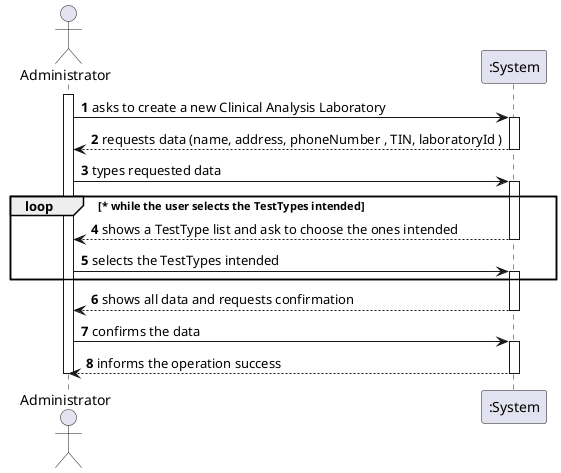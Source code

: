 @startuml
autonumber
actor "Administrator" as Adm

activate Adm
Adm -> ":System" : asks to create a new Clinical Analysis Laboratory
activate ":System"
":System" --> Adm : requests data (name, address, phoneNumber , TIN, laboratoryId )

deactivate ":System"

Adm -> ":System" : types requested data
activate ":System"
loop * while the user selects the TestTypes intended
":System" --> Adm : shows a TestType list and ask to choose the ones intended
deactivate ":System"
Adm -> ":System" : selects the TestTypes intended
activate ":System"
end
":System" --> Adm : shows all data and requests confirmation
deactivate ":System"


Adm -> ":System" : confirms the data
activate ":System"
":System" --> Adm : informs the operation success
deactivate ":System"

deactivate Adm

@enduml